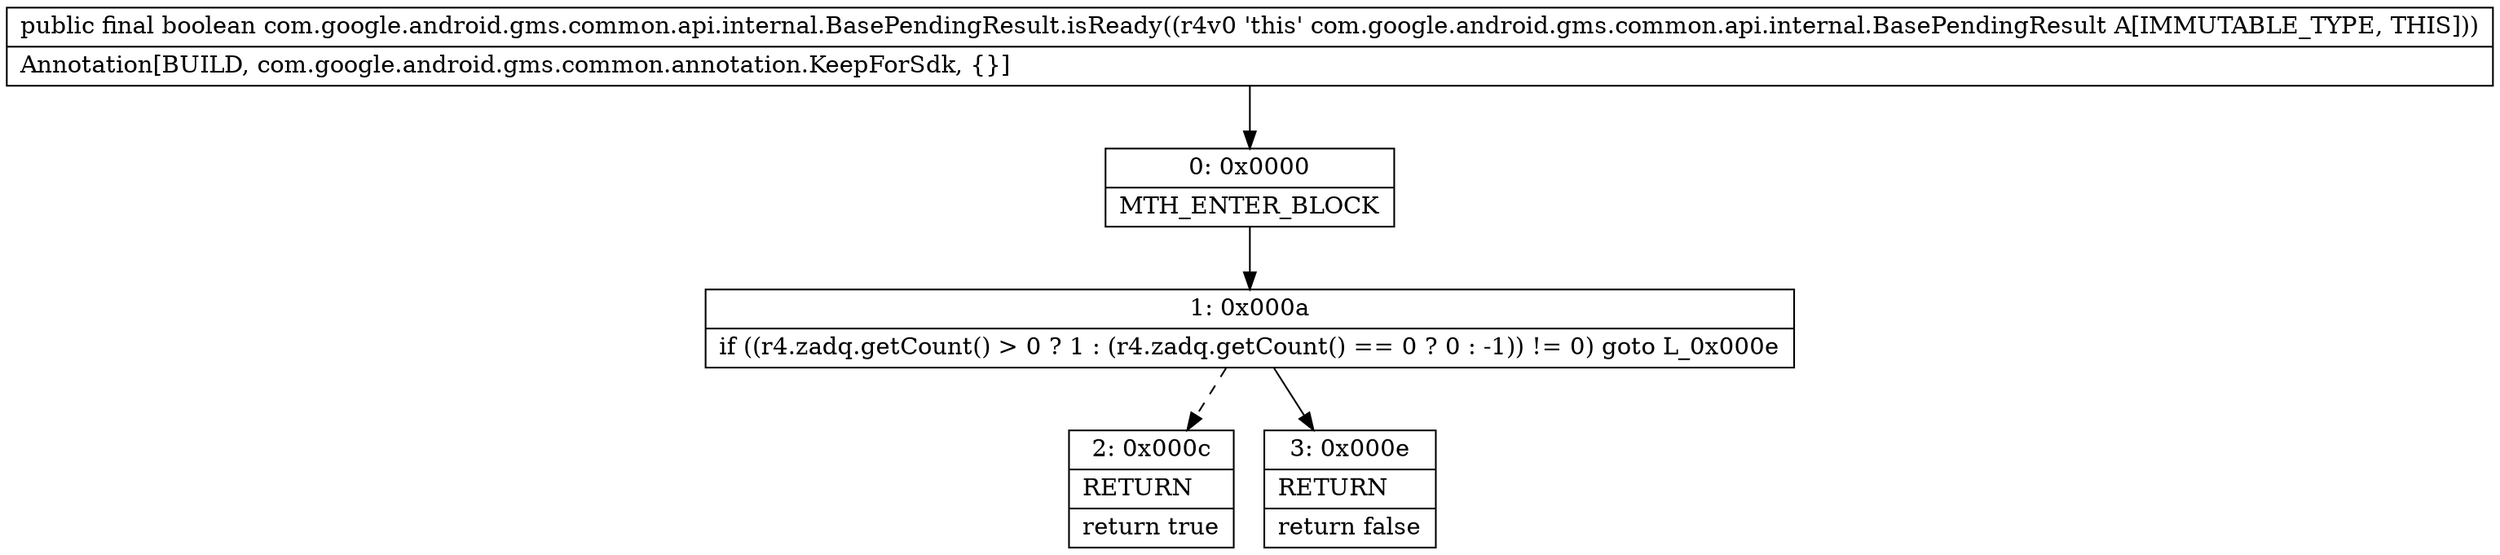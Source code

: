 digraph "CFG forcom.google.android.gms.common.api.internal.BasePendingResult.isReady()Z" {
Node_0 [shape=record,label="{0\:\ 0x0000|MTH_ENTER_BLOCK\l}"];
Node_1 [shape=record,label="{1\:\ 0x000a|if ((r4.zadq.getCount() \> 0 ? 1 : (r4.zadq.getCount() == 0 ? 0 : \-1)) != 0) goto L_0x000e\l}"];
Node_2 [shape=record,label="{2\:\ 0x000c|RETURN\l|return true\l}"];
Node_3 [shape=record,label="{3\:\ 0x000e|RETURN\l|return false\l}"];
MethodNode[shape=record,label="{public final boolean com.google.android.gms.common.api.internal.BasePendingResult.isReady((r4v0 'this' com.google.android.gms.common.api.internal.BasePendingResult A[IMMUTABLE_TYPE, THIS]))  | Annotation[BUILD, com.google.android.gms.common.annotation.KeepForSdk, \{\}]\l}"];
MethodNode -> Node_0;
Node_0 -> Node_1;
Node_1 -> Node_2[style=dashed];
Node_1 -> Node_3;
}

